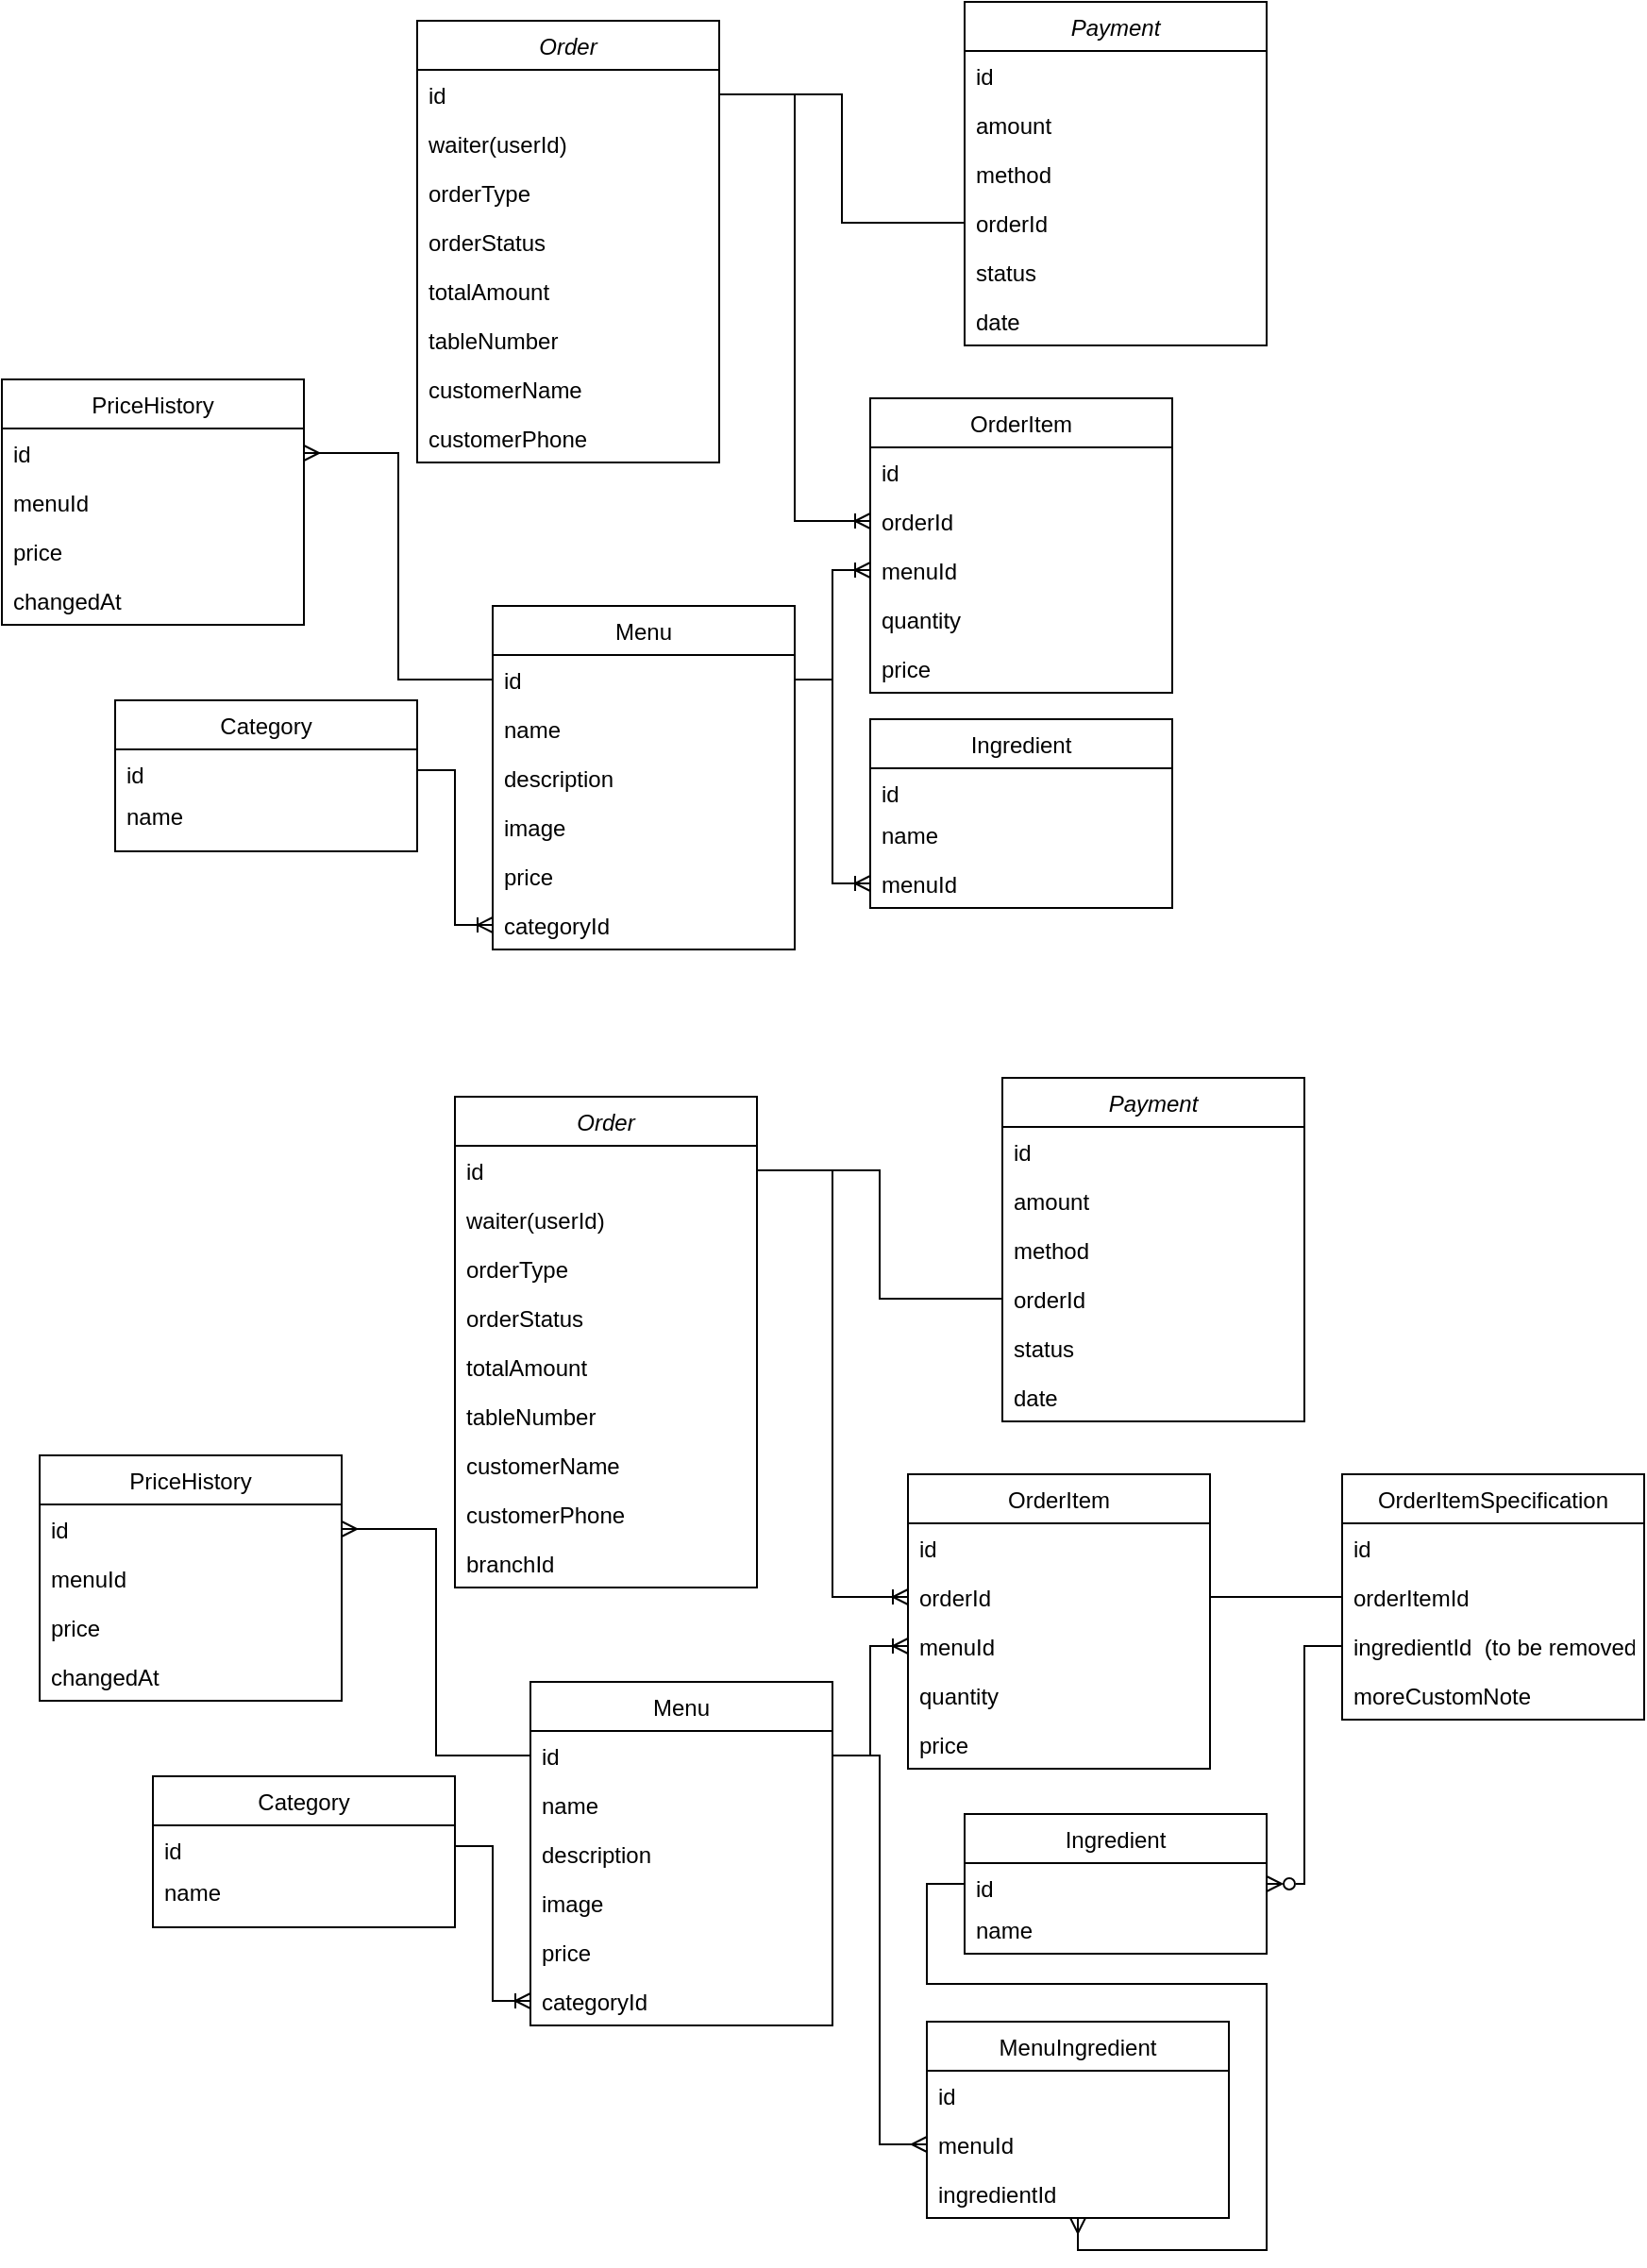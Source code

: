 <mxfile version="25.0.3">
  <diagram id="C5RBs43oDa-KdzZeNtuy" name="Page-1">
    <mxGraphModel dx="1509" dy="819" grid="1" gridSize="10" guides="1" tooltips="1" connect="1" arrows="1" fold="1" page="1" pageScale="1" pageWidth="827" pageHeight="1169" math="0" shadow="0">
      <root>
        <mxCell id="WIyWlLk6GJQsqaUBKTNV-0" />
        <mxCell id="WIyWlLk6GJQsqaUBKTNV-1" parent="WIyWlLk6GJQsqaUBKTNV-0" />
        <mxCell id="zkfFHV4jXpPFQw0GAbJ--0" value="Order" style="swimlane;fontStyle=2;align=center;verticalAlign=top;childLayout=stackLayout;horizontal=1;startSize=26;horizontalStack=0;resizeParent=1;resizeLast=0;collapsible=1;marginBottom=0;rounded=0;shadow=0;strokeWidth=1;" parent="WIyWlLk6GJQsqaUBKTNV-1" vertex="1">
          <mxGeometry x="380" y="60" width="160" height="234" as="geometry">
            <mxRectangle x="230" y="140" width="160" height="26" as="alternateBounds" />
          </mxGeometry>
        </mxCell>
        <mxCell id="zkfFHV4jXpPFQw0GAbJ--1" value="id" style="text;align=left;verticalAlign=top;spacingLeft=4;spacingRight=4;overflow=hidden;rotatable=0;points=[[0,0.5],[1,0.5]];portConstraint=eastwest;" parent="zkfFHV4jXpPFQw0GAbJ--0" vertex="1">
          <mxGeometry y="26" width="160" height="26" as="geometry" />
        </mxCell>
        <mxCell id="zkfFHV4jXpPFQw0GAbJ--2" value="waiter(userId)" style="text;align=left;verticalAlign=top;spacingLeft=4;spacingRight=4;overflow=hidden;rotatable=0;points=[[0,0.5],[1,0.5]];portConstraint=eastwest;rounded=0;shadow=0;html=0;" parent="zkfFHV4jXpPFQw0GAbJ--0" vertex="1">
          <mxGeometry y="52" width="160" height="26" as="geometry" />
        </mxCell>
        <mxCell id="zkfFHV4jXpPFQw0GAbJ--3" value="orderType" style="text;align=left;verticalAlign=top;spacingLeft=4;spacingRight=4;overflow=hidden;rotatable=0;points=[[0,0.5],[1,0.5]];portConstraint=eastwest;rounded=0;shadow=0;html=0;" parent="zkfFHV4jXpPFQw0GAbJ--0" vertex="1">
          <mxGeometry y="78" width="160" height="26" as="geometry" />
        </mxCell>
        <mxCell id="0cPh6bFIGL6wQttyeRtS-55" value="orderStatus" style="text;align=left;verticalAlign=top;spacingLeft=4;spacingRight=4;overflow=hidden;rotatable=0;points=[[0,0.5],[1,0.5]];portConstraint=eastwest;rounded=0;shadow=0;html=0;" vertex="1" parent="zkfFHV4jXpPFQw0GAbJ--0">
          <mxGeometry y="104" width="160" height="26" as="geometry" />
        </mxCell>
        <mxCell id="0cPh6bFIGL6wQttyeRtS-58" value="totalAmount" style="text;align=left;verticalAlign=top;spacingLeft=4;spacingRight=4;overflow=hidden;rotatable=0;points=[[0,0.5],[1,0.5]];portConstraint=eastwest;rounded=0;shadow=0;html=0;" vertex="1" parent="zkfFHV4jXpPFQw0GAbJ--0">
          <mxGeometry y="130" width="160" height="26" as="geometry" />
        </mxCell>
        <mxCell id="0cPh6bFIGL6wQttyeRtS-120" value="tableNumber" style="text;align=left;verticalAlign=top;spacingLeft=4;spacingRight=4;overflow=hidden;rotatable=0;points=[[0,0.5],[1,0.5]];portConstraint=eastwest;rounded=0;shadow=0;html=0;" vertex="1" parent="zkfFHV4jXpPFQw0GAbJ--0">
          <mxGeometry y="156" width="160" height="26" as="geometry" />
        </mxCell>
        <mxCell id="0cPh6bFIGL6wQttyeRtS-119" value="customerName" style="text;align=left;verticalAlign=top;spacingLeft=4;spacingRight=4;overflow=hidden;rotatable=0;points=[[0,0.5],[1,0.5]];portConstraint=eastwest;rounded=0;shadow=0;html=0;" vertex="1" parent="zkfFHV4jXpPFQw0GAbJ--0">
          <mxGeometry y="182" width="160" height="26" as="geometry" />
        </mxCell>
        <mxCell id="0cPh6bFIGL6wQttyeRtS-118" value="customerPhone" style="text;align=left;verticalAlign=top;spacingLeft=4;spacingRight=4;overflow=hidden;rotatable=0;points=[[0,0.5],[1,0.5]];portConstraint=eastwest;rounded=0;shadow=0;html=0;" vertex="1" parent="zkfFHV4jXpPFQw0GAbJ--0">
          <mxGeometry y="208" width="160" height="26" as="geometry" />
        </mxCell>
        <mxCell id="zkfFHV4jXpPFQw0GAbJ--17" value="OrderItem" style="swimlane;fontStyle=0;align=center;verticalAlign=top;childLayout=stackLayout;horizontal=1;startSize=26;horizontalStack=0;resizeParent=1;resizeLast=0;collapsible=1;marginBottom=0;rounded=0;shadow=0;strokeWidth=1;" parent="WIyWlLk6GJQsqaUBKTNV-1" vertex="1">
          <mxGeometry x="620" y="260" width="160" height="156" as="geometry">
            <mxRectangle x="550" y="140" width="160" height="26" as="alternateBounds" />
          </mxGeometry>
        </mxCell>
        <mxCell id="zkfFHV4jXpPFQw0GAbJ--18" value="id" style="text;align=left;verticalAlign=top;spacingLeft=4;spacingRight=4;overflow=hidden;rotatable=0;points=[[0,0.5],[1,0.5]];portConstraint=eastwest;" parent="zkfFHV4jXpPFQw0GAbJ--17" vertex="1">
          <mxGeometry y="26" width="160" height="26" as="geometry" />
        </mxCell>
        <mxCell id="0cPh6bFIGL6wQttyeRtS-54" value="orderId" style="text;align=left;verticalAlign=top;spacingLeft=4;spacingRight=4;overflow=hidden;rotatable=0;points=[[0,0.5],[1,0.5]];portConstraint=eastwest;rounded=0;shadow=0;html=0;" vertex="1" parent="zkfFHV4jXpPFQw0GAbJ--17">
          <mxGeometry y="52" width="160" height="26" as="geometry" />
        </mxCell>
        <mxCell id="zkfFHV4jXpPFQw0GAbJ--19" value="menuId" style="text;align=left;verticalAlign=top;spacingLeft=4;spacingRight=4;overflow=hidden;rotatable=0;points=[[0,0.5],[1,0.5]];portConstraint=eastwest;rounded=0;shadow=0;html=0;" parent="zkfFHV4jXpPFQw0GAbJ--17" vertex="1">
          <mxGeometry y="78" width="160" height="26" as="geometry" />
        </mxCell>
        <mxCell id="zkfFHV4jXpPFQw0GAbJ--20" value="quantity" style="text;align=left;verticalAlign=top;spacingLeft=4;spacingRight=4;overflow=hidden;rotatable=0;points=[[0,0.5],[1,0.5]];portConstraint=eastwest;rounded=0;shadow=0;html=0;" parent="zkfFHV4jXpPFQw0GAbJ--17" vertex="1">
          <mxGeometry y="104" width="160" height="26" as="geometry" />
        </mxCell>
        <mxCell id="zkfFHV4jXpPFQw0GAbJ--21" value="price" style="text;align=left;verticalAlign=top;spacingLeft=4;spacingRight=4;overflow=hidden;rotatable=0;points=[[0,0.5],[1,0.5]];portConstraint=eastwest;rounded=0;shadow=0;html=0;" parent="zkfFHV4jXpPFQw0GAbJ--17" vertex="1">
          <mxGeometry y="130" width="160" height="26" as="geometry" />
        </mxCell>
        <mxCell id="0cPh6bFIGL6wQttyeRtS-4" value="Menu" style="swimlane;fontStyle=0;align=center;verticalAlign=top;childLayout=stackLayout;horizontal=1;startSize=26;horizontalStack=0;resizeParent=1;resizeLast=0;collapsible=1;marginBottom=0;rounded=0;shadow=0;strokeWidth=1;" vertex="1" parent="WIyWlLk6GJQsqaUBKTNV-1">
          <mxGeometry x="420" y="370" width="160" height="182" as="geometry">
            <mxRectangle x="550" y="140" width="160" height="26" as="alternateBounds" />
          </mxGeometry>
        </mxCell>
        <mxCell id="0cPh6bFIGL6wQttyeRtS-5" value="id" style="text;align=left;verticalAlign=top;spacingLeft=4;spacingRight=4;overflow=hidden;rotatable=0;points=[[0,0.5],[1,0.5]];portConstraint=eastwest;" vertex="1" parent="0cPh6bFIGL6wQttyeRtS-4">
          <mxGeometry y="26" width="160" height="26" as="geometry" />
        </mxCell>
        <mxCell id="0cPh6bFIGL6wQttyeRtS-6" value="name" style="text;align=left;verticalAlign=top;spacingLeft=4;spacingRight=4;overflow=hidden;rotatable=0;points=[[0,0.5],[1,0.5]];portConstraint=eastwest;rounded=0;shadow=0;html=0;" vertex="1" parent="0cPh6bFIGL6wQttyeRtS-4">
          <mxGeometry y="52" width="160" height="26" as="geometry" />
        </mxCell>
        <mxCell id="0cPh6bFIGL6wQttyeRtS-7" value="description" style="text;align=left;verticalAlign=top;spacingLeft=4;spacingRight=4;overflow=hidden;rotatable=0;points=[[0,0.5],[1,0.5]];portConstraint=eastwest;rounded=0;shadow=0;html=0;" vertex="1" parent="0cPh6bFIGL6wQttyeRtS-4">
          <mxGeometry y="78" width="160" height="26" as="geometry" />
        </mxCell>
        <mxCell id="0cPh6bFIGL6wQttyeRtS-9" value="image" style="text;align=left;verticalAlign=top;spacingLeft=4;spacingRight=4;overflow=hidden;rotatable=0;points=[[0,0.5],[1,0.5]];portConstraint=eastwest;rounded=0;shadow=0;html=0;" vertex="1" parent="0cPh6bFIGL6wQttyeRtS-4">
          <mxGeometry y="104" width="160" height="26" as="geometry" />
        </mxCell>
        <mxCell id="0cPh6bFIGL6wQttyeRtS-8" value="price" style="text;align=left;verticalAlign=top;spacingLeft=4;spacingRight=4;overflow=hidden;rotatable=0;points=[[0,0.5],[1,0.5]];portConstraint=eastwest;rounded=0;shadow=0;html=0;" vertex="1" parent="0cPh6bFIGL6wQttyeRtS-4">
          <mxGeometry y="130" width="160" height="26" as="geometry" />
        </mxCell>
        <mxCell id="0cPh6bFIGL6wQttyeRtS-23" value="categoryId" style="text;align=left;verticalAlign=top;spacingLeft=4;spacingRight=4;overflow=hidden;rotatable=0;points=[[0,0.5],[1,0.5]];portConstraint=eastwest;rounded=0;shadow=0;html=0;" vertex="1" parent="0cPh6bFIGL6wQttyeRtS-4">
          <mxGeometry y="156" width="160" height="26" as="geometry" />
        </mxCell>
        <mxCell id="0cPh6bFIGL6wQttyeRtS-10" value="Ingredient" style="swimlane;fontStyle=0;align=center;verticalAlign=top;childLayout=stackLayout;horizontal=1;startSize=26;horizontalStack=0;resizeParent=1;resizeLast=0;collapsible=1;marginBottom=0;rounded=0;shadow=0;strokeWidth=1;" vertex="1" parent="WIyWlLk6GJQsqaUBKTNV-1">
          <mxGeometry x="620" y="430" width="160" height="100" as="geometry">
            <mxRectangle x="550" y="140" width="160" height="26" as="alternateBounds" />
          </mxGeometry>
        </mxCell>
        <mxCell id="0cPh6bFIGL6wQttyeRtS-11" value="id" style="text;align=left;verticalAlign=top;spacingLeft=4;spacingRight=4;overflow=hidden;rotatable=0;points=[[0,0.5],[1,0.5]];portConstraint=eastwest;" vertex="1" parent="0cPh6bFIGL6wQttyeRtS-10">
          <mxGeometry y="26" width="160" height="22" as="geometry" />
        </mxCell>
        <mxCell id="0cPh6bFIGL6wQttyeRtS-12" value="name" style="text;align=left;verticalAlign=top;spacingLeft=4;spacingRight=4;overflow=hidden;rotatable=0;points=[[0,0.5],[1,0.5]];portConstraint=eastwest;rounded=0;shadow=0;html=0;" vertex="1" parent="0cPh6bFIGL6wQttyeRtS-10">
          <mxGeometry y="48" width="160" height="26" as="geometry" />
        </mxCell>
        <mxCell id="0cPh6bFIGL6wQttyeRtS-122" value="menuId" style="text;align=left;verticalAlign=top;spacingLeft=4;spacingRight=4;overflow=hidden;rotatable=0;points=[[0,0.5],[1,0.5]];portConstraint=eastwest;rounded=0;shadow=0;html=0;" vertex="1" parent="0cPh6bFIGL6wQttyeRtS-10">
          <mxGeometry y="74" width="160" height="26" as="geometry" />
        </mxCell>
        <mxCell id="0cPh6bFIGL6wQttyeRtS-16" value="Category" style="swimlane;fontStyle=0;align=center;verticalAlign=top;childLayout=stackLayout;horizontal=1;startSize=26;horizontalStack=0;resizeParent=1;resizeLast=0;collapsible=1;marginBottom=0;rounded=0;shadow=0;strokeWidth=1;" vertex="1" parent="WIyWlLk6GJQsqaUBKTNV-1">
          <mxGeometry x="220" y="420" width="160" height="80" as="geometry">
            <mxRectangle x="550" y="140" width="160" height="26" as="alternateBounds" />
          </mxGeometry>
        </mxCell>
        <mxCell id="0cPh6bFIGL6wQttyeRtS-17" value="id" style="text;align=left;verticalAlign=top;spacingLeft=4;spacingRight=4;overflow=hidden;rotatable=0;points=[[0,0.5],[1,0.5]];portConstraint=eastwest;" vertex="1" parent="0cPh6bFIGL6wQttyeRtS-16">
          <mxGeometry y="26" width="160" height="22" as="geometry" />
        </mxCell>
        <mxCell id="0cPh6bFIGL6wQttyeRtS-18" value="name" style="text;align=left;verticalAlign=top;spacingLeft=4;spacingRight=4;overflow=hidden;rotatable=0;points=[[0,0.5],[1,0.5]];portConstraint=eastwest;rounded=0;shadow=0;html=0;" vertex="1" parent="0cPh6bFIGL6wQttyeRtS-16">
          <mxGeometry y="48" width="160" height="26" as="geometry" />
        </mxCell>
        <mxCell id="0cPh6bFIGL6wQttyeRtS-26" style="edgeStyle=orthogonalEdgeStyle;rounded=0;orthogonalLoop=1;jettySize=auto;html=1;endArrow=none;endFill=0;startArrow=ERoneToMany;startFill=0;" edge="1" parent="WIyWlLk6GJQsqaUBKTNV-1" source="0cPh6bFIGL6wQttyeRtS-23" target="0cPh6bFIGL6wQttyeRtS-17">
          <mxGeometry relative="1" as="geometry" />
        </mxCell>
        <mxCell id="0cPh6bFIGL6wQttyeRtS-27" value="PriceHistory" style="swimlane;fontStyle=0;align=center;verticalAlign=top;childLayout=stackLayout;horizontal=1;startSize=26;horizontalStack=0;resizeParent=1;resizeLast=0;collapsible=1;marginBottom=0;rounded=0;shadow=0;strokeWidth=1;" vertex="1" parent="WIyWlLk6GJQsqaUBKTNV-1">
          <mxGeometry x="160" y="250" width="160" height="130" as="geometry">
            <mxRectangle x="550" y="140" width="160" height="26" as="alternateBounds" />
          </mxGeometry>
        </mxCell>
        <mxCell id="0cPh6bFIGL6wQttyeRtS-28" value="id" style="text;align=left;verticalAlign=top;spacingLeft=4;spacingRight=4;overflow=hidden;rotatable=0;points=[[0,0.5],[1,0.5]];portConstraint=eastwest;" vertex="1" parent="0cPh6bFIGL6wQttyeRtS-27">
          <mxGeometry y="26" width="160" height="26" as="geometry" />
        </mxCell>
        <mxCell id="0cPh6bFIGL6wQttyeRtS-31" value="menuId" style="text;align=left;verticalAlign=top;spacingLeft=4;spacingRight=4;overflow=hidden;rotatable=0;points=[[0,0.5],[1,0.5]];portConstraint=eastwest;rounded=0;shadow=0;html=0;" vertex="1" parent="0cPh6bFIGL6wQttyeRtS-27">
          <mxGeometry y="52" width="160" height="26" as="geometry" />
        </mxCell>
        <mxCell id="0cPh6bFIGL6wQttyeRtS-29" value="price" style="text;align=left;verticalAlign=top;spacingLeft=4;spacingRight=4;overflow=hidden;rotatable=0;points=[[0,0.5],[1,0.5]];portConstraint=eastwest;rounded=0;shadow=0;html=0;" vertex="1" parent="0cPh6bFIGL6wQttyeRtS-27">
          <mxGeometry y="78" width="160" height="26" as="geometry" />
        </mxCell>
        <mxCell id="0cPh6bFIGL6wQttyeRtS-30" value="changedAt" style="text;align=left;verticalAlign=top;spacingLeft=4;spacingRight=4;overflow=hidden;rotatable=0;points=[[0,0.5],[1,0.5]];portConstraint=eastwest;rounded=0;shadow=0;html=0;" vertex="1" parent="0cPh6bFIGL6wQttyeRtS-27">
          <mxGeometry y="104" width="160" height="26" as="geometry" />
        </mxCell>
        <mxCell id="0cPh6bFIGL6wQttyeRtS-36" style="edgeStyle=orthogonalEdgeStyle;rounded=0;orthogonalLoop=1;jettySize=auto;html=1;endArrow=none;endFill=0;startArrow=ERoneToMany;startFill=0;" edge="1" parent="WIyWlLk6GJQsqaUBKTNV-1" source="zkfFHV4jXpPFQw0GAbJ--19" target="0cPh6bFIGL6wQttyeRtS-5">
          <mxGeometry relative="1" as="geometry" />
        </mxCell>
        <mxCell id="0cPh6bFIGL6wQttyeRtS-37" style="edgeStyle=orthogonalEdgeStyle;rounded=0;orthogonalLoop=1;jettySize=auto;html=1;endArrow=ERmany;endFill=0;" edge="1" parent="WIyWlLk6GJQsqaUBKTNV-1" source="0cPh6bFIGL6wQttyeRtS-5" target="0cPh6bFIGL6wQttyeRtS-28">
          <mxGeometry relative="1" as="geometry" />
        </mxCell>
        <mxCell id="0cPh6bFIGL6wQttyeRtS-59" value="Payment" style="swimlane;fontStyle=2;align=center;verticalAlign=top;childLayout=stackLayout;horizontal=1;startSize=26;horizontalStack=0;resizeParent=1;resizeLast=0;collapsible=1;marginBottom=0;rounded=0;shadow=0;strokeWidth=1;" vertex="1" parent="WIyWlLk6GJQsqaUBKTNV-1">
          <mxGeometry x="670" y="50" width="160" height="182" as="geometry">
            <mxRectangle x="230" y="140" width="160" height="26" as="alternateBounds" />
          </mxGeometry>
        </mxCell>
        <mxCell id="0cPh6bFIGL6wQttyeRtS-60" value="id" style="text;align=left;verticalAlign=top;spacingLeft=4;spacingRight=4;overflow=hidden;rotatable=0;points=[[0,0.5],[1,0.5]];portConstraint=eastwest;" vertex="1" parent="0cPh6bFIGL6wQttyeRtS-59">
          <mxGeometry y="26" width="160" height="26" as="geometry" />
        </mxCell>
        <mxCell id="0cPh6bFIGL6wQttyeRtS-61" value="amount" style="text;align=left;verticalAlign=top;spacingLeft=4;spacingRight=4;overflow=hidden;rotatable=0;points=[[0,0.5],[1,0.5]];portConstraint=eastwest;rounded=0;shadow=0;html=0;" vertex="1" parent="0cPh6bFIGL6wQttyeRtS-59">
          <mxGeometry y="52" width="160" height="26" as="geometry" />
        </mxCell>
        <mxCell id="0cPh6bFIGL6wQttyeRtS-62" value="method" style="text;align=left;verticalAlign=top;spacingLeft=4;spacingRight=4;overflow=hidden;rotatable=0;points=[[0,0.5],[1,0.5]];portConstraint=eastwest;rounded=0;shadow=0;html=0;" vertex="1" parent="0cPh6bFIGL6wQttyeRtS-59">
          <mxGeometry y="78" width="160" height="26" as="geometry" />
        </mxCell>
        <mxCell id="0cPh6bFIGL6wQttyeRtS-57" value="orderId" style="text;align=left;verticalAlign=top;spacingLeft=4;spacingRight=4;overflow=hidden;rotatable=0;points=[[0,0.5],[1,0.5]];portConstraint=eastwest;rounded=0;shadow=0;html=0;" vertex="1" parent="0cPh6bFIGL6wQttyeRtS-59">
          <mxGeometry y="104" width="160" height="26" as="geometry" />
        </mxCell>
        <mxCell id="0cPh6bFIGL6wQttyeRtS-63" value="status" style="text;align=left;verticalAlign=top;spacingLeft=4;spacingRight=4;overflow=hidden;rotatable=0;points=[[0,0.5],[1,0.5]];portConstraint=eastwest;rounded=0;shadow=0;html=0;" vertex="1" parent="0cPh6bFIGL6wQttyeRtS-59">
          <mxGeometry y="130" width="160" height="26" as="geometry" />
        </mxCell>
        <mxCell id="0cPh6bFIGL6wQttyeRtS-64" value="date" style="text;align=left;verticalAlign=top;spacingLeft=4;spacingRight=4;overflow=hidden;rotatable=0;points=[[0,0.5],[1,0.5]];portConstraint=eastwest;rounded=0;shadow=0;html=0;" vertex="1" parent="0cPh6bFIGL6wQttyeRtS-59">
          <mxGeometry y="156" width="160" height="26" as="geometry" />
        </mxCell>
        <mxCell id="0cPh6bFIGL6wQttyeRtS-121" style="edgeStyle=orthogonalEdgeStyle;rounded=0;orthogonalLoop=1;jettySize=auto;html=1;endArrow=none;endFill=0;startArrow=ERoneToMany;startFill=0;" edge="1" parent="WIyWlLk6GJQsqaUBKTNV-1" source="0cPh6bFIGL6wQttyeRtS-54" target="zkfFHV4jXpPFQw0GAbJ--1">
          <mxGeometry relative="1" as="geometry" />
        </mxCell>
        <mxCell id="0cPh6bFIGL6wQttyeRtS-123" style="edgeStyle=orthogonalEdgeStyle;rounded=0;orthogonalLoop=1;jettySize=auto;html=1;endArrow=none;endFill=0;startArrow=ERoneToMany;startFill=0;" edge="1" parent="WIyWlLk6GJQsqaUBKTNV-1" source="0cPh6bFIGL6wQttyeRtS-122" target="0cPh6bFIGL6wQttyeRtS-5">
          <mxGeometry relative="1" as="geometry" />
        </mxCell>
        <mxCell id="0cPh6bFIGL6wQttyeRtS-124" style="edgeStyle=orthogonalEdgeStyle;rounded=0;orthogonalLoop=1;jettySize=auto;html=1;endArrow=none;endFill=0;" edge="1" parent="WIyWlLk6GJQsqaUBKTNV-1" source="0cPh6bFIGL6wQttyeRtS-57" target="zkfFHV4jXpPFQw0GAbJ--1">
          <mxGeometry relative="1" as="geometry" />
        </mxCell>
        <mxCell id="0cPh6bFIGL6wQttyeRtS-125" value="Order" style="swimlane;fontStyle=2;align=center;verticalAlign=top;childLayout=stackLayout;horizontal=1;startSize=26;horizontalStack=0;resizeParent=1;resizeLast=0;collapsible=1;marginBottom=0;rounded=0;shadow=0;strokeWidth=1;" vertex="1" parent="WIyWlLk6GJQsqaUBKTNV-1">
          <mxGeometry x="400" y="630" width="160" height="260" as="geometry">
            <mxRectangle x="230" y="140" width="160" height="26" as="alternateBounds" />
          </mxGeometry>
        </mxCell>
        <mxCell id="0cPh6bFIGL6wQttyeRtS-126" value="id" style="text;align=left;verticalAlign=top;spacingLeft=4;spacingRight=4;overflow=hidden;rotatable=0;points=[[0,0.5],[1,0.5]];portConstraint=eastwest;" vertex="1" parent="0cPh6bFIGL6wQttyeRtS-125">
          <mxGeometry y="26" width="160" height="26" as="geometry" />
        </mxCell>
        <mxCell id="0cPh6bFIGL6wQttyeRtS-127" value="waiter(userId)" style="text;align=left;verticalAlign=top;spacingLeft=4;spacingRight=4;overflow=hidden;rotatable=0;points=[[0,0.5],[1,0.5]];portConstraint=eastwest;rounded=0;shadow=0;html=0;" vertex="1" parent="0cPh6bFIGL6wQttyeRtS-125">
          <mxGeometry y="52" width="160" height="26" as="geometry" />
        </mxCell>
        <mxCell id="0cPh6bFIGL6wQttyeRtS-128" value="orderType" style="text;align=left;verticalAlign=top;spacingLeft=4;spacingRight=4;overflow=hidden;rotatable=0;points=[[0,0.5],[1,0.5]];portConstraint=eastwest;rounded=0;shadow=0;html=0;" vertex="1" parent="0cPh6bFIGL6wQttyeRtS-125">
          <mxGeometry y="78" width="160" height="26" as="geometry" />
        </mxCell>
        <mxCell id="0cPh6bFIGL6wQttyeRtS-129" value="orderStatus" style="text;align=left;verticalAlign=top;spacingLeft=4;spacingRight=4;overflow=hidden;rotatable=0;points=[[0,0.5],[1,0.5]];portConstraint=eastwest;rounded=0;shadow=0;html=0;" vertex="1" parent="0cPh6bFIGL6wQttyeRtS-125">
          <mxGeometry y="104" width="160" height="26" as="geometry" />
        </mxCell>
        <mxCell id="0cPh6bFIGL6wQttyeRtS-130" value="totalAmount" style="text;align=left;verticalAlign=top;spacingLeft=4;spacingRight=4;overflow=hidden;rotatable=0;points=[[0,0.5],[1,0.5]];portConstraint=eastwest;rounded=0;shadow=0;html=0;" vertex="1" parent="0cPh6bFIGL6wQttyeRtS-125">
          <mxGeometry y="130" width="160" height="26" as="geometry" />
        </mxCell>
        <mxCell id="0cPh6bFIGL6wQttyeRtS-131" value="tableNumber" style="text;align=left;verticalAlign=top;spacingLeft=4;spacingRight=4;overflow=hidden;rotatable=0;points=[[0,0.5],[1,0.5]];portConstraint=eastwest;rounded=0;shadow=0;html=0;" vertex="1" parent="0cPh6bFIGL6wQttyeRtS-125">
          <mxGeometry y="156" width="160" height="26" as="geometry" />
        </mxCell>
        <mxCell id="0cPh6bFIGL6wQttyeRtS-132" value="customerName" style="text;align=left;verticalAlign=top;spacingLeft=4;spacingRight=4;overflow=hidden;rotatable=0;points=[[0,0.5],[1,0.5]];portConstraint=eastwest;rounded=0;shadow=0;html=0;" vertex="1" parent="0cPh6bFIGL6wQttyeRtS-125">
          <mxGeometry y="182" width="160" height="26" as="geometry" />
        </mxCell>
        <mxCell id="0cPh6bFIGL6wQttyeRtS-133" value="customerPhone" style="text;align=left;verticalAlign=top;spacingLeft=4;spacingRight=4;overflow=hidden;rotatable=0;points=[[0,0.5],[1,0.5]];portConstraint=eastwest;rounded=0;shadow=0;html=0;" vertex="1" parent="0cPh6bFIGL6wQttyeRtS-125">
          <mxGeometry y="208" width="160" height="26" as="geometry" />
        </mxCell>
        <mxCell id="0cPh6bFIGL6wQttyeRtS-187" value="branchId" style="text;align=left;verticalAlign=top;spacingLeft=4;spacingRight=4;overflow=hidden;rotatable=0;points=[[0,0.5],[1,0.5]];portConstraint=eastwest;rounded=0;shadow=0;html=0;" vertex="1" parent="0cPh6bFIGL6wQttyeRtS-125">
          <mxGeometry y="234" width="160" height="26" as="geometry" />
        </mxCell>
        <mxCell id="0cPh6bFIGL6wQttyeRtS-134" value="OrderItem" style="swimlane;fontStyle=0;align=center;verticalAlign=top;childLayout=stackLayout;horizontal=1;startSize=26;horizontalStack=0;resizeParent=1;resizeLast=0;collapsible=1;marginBottom=0;rounded=0;shadow=0;strokeWidth=1;" vertex="1" parent="WIyWlLk6GJQsqaUBKTNV-1">
          <mxGeometry x="640" y="830" width="160" height="156" as="geometry">
            <mxRectangle x="550" y="140" width="160" height="26" as="alternateBounds" />
          </mxGeometry>
        </mxCell>
        <mxCell id="0cPh6bFIGL6wQttyeRtS-135" value="id" style="text;align=left;verticalAlign=top;spacingLeft=4;spacingRight=4;overflow=hidden;rotatable=0;points=[[0,0.5],[1,0.5]];portConstraint=eastwest;" vertex="1" parent="0cPh6bFIGL6wQttyeRtS-134">
          <mxGeometry y="26" width="160" height="26" as="geometry" />
        </mxCell>
        <mxCell id="0cPh6bFIGL6wQttyeRtS-136" value="orderId" style="text;align=left;verticalAlign=top;spacingLeft=4;spacingRight=4;overflow=hidden;rotatable=0;points=[[0,0.5],[1,0.5]];portConstraint=eastwest;rounded=0;shadow=0;html=0;" vertex="1" parent="0cPh6bFIGL6wQttyeRtS-134">
          <mxGeometry y="52" width="160" height="26" as="geometry" />
        </mxCell>
        <mxCell id="0cPh6bFIGL6wQttyeRtS-137" value="menuId" style="text;align=left;verticalAlign=top;spacingLeft=4;spacingRight=4;overflow=hidden;rotatable=0;points=[[0,0.5],[1,0.5]];portConstraint=eastwest;rounded=0;shadow=0;html=0;" vertex="1" parent="0cPh6bFIGL6wQttyeRtS-134">
          <mxGeometry y="78" width="160" height="26" as="geometry" />
        </mxCell>
        <mxCell id="0cPh6bFIGL6wQttyeRtS-138" value="quantity" style="text;align=left;verticalAlign=top;spacingLeft=4;spacingRight=4;overflow=hidden;rotatable=0;points=[[0,0.5],[1,0.5]];portConstraint=eastwest;rounded=0;shadow=0;html=0;" vertex="1" parent="0cPh6bFIGL6wQttyeRtS-134">
          <mxGeometry y="104" width="160" height="26" as="geometry" />
        </mxCell>
        <mxCell id="0cPh6bFIGL6wQttyeRtS-139" value="price" style="text;align=left;verticalAlign=top;spacingLeft=4;spacingRight=4;overflow=hidden;rotatable=0;points=[[0,0.5],[1,0.5]];portConstraint=eastwest;rounded=0;shadow=0;html=0;" vertex="1" parent="0cPh6bFIGL6wQttyeRtS-134">
          <mxGeometry y="130" width="160" height="26" as="geometry" />
        </mxCell>
        <mxCell id="0cPh6bFIGL6wQttyeRtS-140" value="Menu" style="swimlane;fontStyle=0;align=center;verticalAlign=top;childLayout=stackLayout;horizontal=1;startSize=26;horizontalStack=0;resizeParent=1;resizeLast=0;collapsible=1;marginBottom=0;rounded=0;shadow=0;strokeWidth=1;" vertex="1" parent="WIyWlLk6GJQsqaUBKTNV-1">
          <mxGeometry x="440" y="940" width="160" height="182" as="geometry">
            <mxRectangle x="550" y="140" width="160" height="26" as="alternateBounds" />
          </mxGeometry>
        </mxCell>
        <mxCell id="0cPh6bFIGL6wQttyeRtS-141" value="id" style="text;align=left;verticalAlign=top;spacingLeft=4;spacingRight=4;overflow=hidden;rotatable=0;points=[[0,0.5],[1,0.5]];portConstraint=eastwest;" vertex="1" parent="0cPh6bFIGL6wQttyeRtS-140">
          <mxGeometry y="26" width="160" height="26" as="geometry" />
        </mxCell>
        <mxCell id="0cPh6bFIGL6wQttyeRtS-142" value="name" style="text;align=left;verticalAlign=top;spacingLeft=4;spacingRight=4;overflow=hidden;rotatable=0;points=[[0,0.5],[1,0.5]];portConstraint=eastwest;rounded=0;shadow=0;html=0;" vertex="1" parent="0cPh6bFIGL6wQttyeRtS-140">
          <mxGeometry y="52" width="160" height="26" as="geometry" />
        </mxCell>
        <mxCell id="0cPh6bFIGL6wQttyeRtS-143" value="description" style="text;align=left;verticalAlign=top;spacingLeft=4;spacingRight=4;overflow=hidden;rotatable=0;points=[[0,0.5],[1,0.5]];portConstraint=eastwest;rounded=0;shadow=0;html=0;" vertex="1" parent="0cPh6bFIGL6wQttyeRtS-140">
          <mxGeometry y="78" width="160" height="26" as="geometry" />
        </mxCell>
        <mxCell id="0cPh6bFIGL6wQttyeRtS-144" value="image" style="text;align=left;verticalAlign=top;spacingLeft=4;spacingRight=4;overflow=hidden;rotatable=0;points=[[0,0.5],[1,0.5]];portConstraint=eastwest;rounded=0;shadow=0;html=0;" vertex="1" parent="0cPh6bFIGL6wQttyeRtS-140">
          <mxGeometry y="104" width="160" height="26" as="geometry" />
        </mxCell>
        <mxCell id="0cPh6bFIGL6wQttyeRtS-145" value="price" style="text;align=left;verticalAlign=top;spacingLeft=4;spacingRight=4;overflow=hidden;rotatable=0;points=[[0,0.5],[1,0.5]];portConstraint=eastwest;rounded=0;shadow=0;html=0;" vertex="1" parent="0cPh6bFIGL6wQttyeRtS-140">
          <mxGeometry y="130" width="160" height="26" as="geometry" />
        </mxCell>
        <mxCell id="0cPh6bFIGL6wQttyeRtS-146" value="categoryId" style="text;align=left;verticalAlign=top;spacingLeft=4;spacingRight=4;overflow=hidden;rotatable=0;points=[[0,0.5],[1,0.5]];portConstraint=eastwest;rounded=0;shadow=0;html=0;" vertex="1" parent="0cPh6bFIGL6wQttyeRtS-140">
          <mxGeometry y="156" width="160" height="26" as="geometry" />
        </mxCell>
        <mxCell id="0cPh6bFIGL6wQttyeRtS-147" value="Ingredient" style="swimlane;fontStyle=0;align=center;verticalAlign=top;childLayout=stackLayout;horizontal=1;startSize=26;horizontalStack=0;resizeParent=1;resizeLast=0;collapsible=1;marginBottom=0;rounded=0;shadow=0;strokeWidth=1;" vertex="1" parent="WIyWlLk6GJQsqaUBKTNV-1">
          <mxGeometry x="670" y="1010" width="160" height="74" as="geometry">
            <mxRectangle x="550" y="140" width="160" height="26" as="alternateBounds" />
          </mxGeometry>
        </mxCell>
        <mxCell id="0cPh6bFIGL6wQttyeRtS-148" value="id" style="text;align=left;verticalAlign=top;spacingLeft=4;spacingRight=4;overflow=hidden;rotatable=0;points=[[0,0.5],[1,0.5]];portConstraint=eastwest;" vertex="1" parent="0cPh6bFIGL6wQttyeRtS-147">
          <mxGeometry y="26" width="160" height="22" as="geometry" />
        </mxCell>
        <mxCell id="0cPh6bFIGL6wQttyeRtS-149" value="name" style="text;align=left;verticalAlign=top;spacingLeft=4;spacingRight=4;overflow=hidden;rotatable=0;points=[[0,0.5],[1,0.5]];portConstraint=eastwest;rounded=0;shadow=0;html=0;" vertex="1" parent="0cPh6bFIGL6wQttyeRtS-147">
          <mxGeometry y="48" width="160" height="26" as="geometry" />
        </mxCell>
        <mxCell id="0cPh6bFIGL6wQttyeRtS-151" value="Category" style="swimlane;fontStyle=0;align=center;verticalAlign=top;childLayout=stackLayout;horizontal=1;startSize=26;horizontalStack=0;resizeParent=1;resizeLast=0;collapsible=1;marginBottom=0;rounded=0;shadow=0;strokeWidth=1;" vertex="1" parent="WIyWlLk6GJQsqaUBKTNV-1">
          <mxGeometry x="240" y="990" width="160" height="80" as="geometry">
            <mxRectangle x="550" y="140" width="160" height="26" as="alternateBounds" />
          </mxGeometry>
        </mxCell>
        <mxCell id="0cPh6bFIGL6wQttyeRtS-152" value="id" style="text;align=left;verticalAlign=top;spacingLeft=4;spacingRight=4;overflow=hidden;rotatable=0;points=[[0,0.5],[1,0.5]];portConstraint=eastwest;" vertex="1" parent="0cPh6bFIGL6wQttyeRtS-151">
          <mxGeometry y="26" width="160" height="22" as="geometry" />
        </mxCell>
        <mxCell id="0cPh6bFIGL6wQttyeRtS-153" value="name" style="text;align=left;verticalAlign=top;spacingLeft=4;spacingRight=4;overflow=hidden;rotatable=0;points=[[0,0.5],[1,0.5]];portConstraint=eastwest;rounded=0;shadow=0;html=0;" vertex="1" parent="0cPh6bFIGL6wQttyeRtS-151">
          <mxGeometry y="48" width="160" height="26" as="geometry" />
        </mxCell>
        <mxCell id="0cPh6bFIGL6wQttyeRtS-154" style="edgeStyle=orthogonalEdgeStyle;rounded=0;orthogonalLoop=1;jettySize=auto;html=1;endArrow=none;endFill=0;startArrow=ERoneToMany;startFill=0;" edge="1" parent="WIyWlLk6GJQsqaUBKTNV-1" source="0cPh6bFIGL6wQttyeRtS-146" target="0cPh6bFIGL6wQttyeRtS-152">
          <mxGeometry relative="1" as="geometry" />
        </mxCell>
        <mxCell id="0cPh6bFIGL6wQttyeRtS-155" value="PriceHistory" style="swimlane;fontStyle=0;align=center;verticalAlign=top;childLayout=stackLayout;horizontal=1;startSize=26;horizontalStack=0;resizeParent=1;resizeLast=0;collapsible=1;marginBottom=0;rounded=0;shadow=0;strokeWidth=1;" vertex="1" parent="WIyWlLk6GJQsqaUBKTNV-1">
          <mxGeometry x="180" y="820" width="160" height="130" as="geometry">
            <mxRectangle x="550" y="140" width="160" height="26" as="alternateBounds" />
          </mxGeometry>
        </mxCell>
        <mxCell id="0cPh6bFIGL6wQttyeRtS-156" value="id" style="text;align=left;verticalAlign=top;spacingLeft=4;spacingRight=4;overflow=hidden;rotatable=0;points=[[0,0.5],[1,0.5]];portConstraint=eastwest;" vertex="1" parent="0cPh6bFIGL6wQttyeRtS-155">
          <mxGeometry y="26" width="160" height="26" as="geometry" />
        </mxCell>
        <mxCell id="0cPh6bFIGL6wQttyeRtS-157" value="menuId" style="text;align=left;verticalAlign=top;spacingLeft=4;spacingRight=4;overflow=hidden;rotatable=0;points=[[0,0.5],[1,0.5]];portConstraint=eastwest;rounded=0;shadow=0;html=0;" vertex="1" parent="0cPh6bFIGL6wQttyeRtS-155">
          <mxGeometry y="52" width="160" height="26" as="geometry" />
        </mxCell>
        <mxCell id="0cPh6bFIGL6wQttyeRtS-158" value="price" style="text;align=left;verticalAlign=top;spacingLeft=4;spacingRight=4;overflow=hidden;rotatable=0;points=[[0,0.5],[1,0.5]];portConstraint=eastwest;rounded=0;shadow=0;html=0;" vertex="1" parent="0cPh6bFIGL6wQttyeRtS-155">
          <mxGeometry y="78" width="160" height="26" as="geometry" />
        </mxCell>
        <mxCell id="0cPh6bFIGL6wQttyeRtS-159" value="changedAt" style="text;align=left;verticalAlign=top;spacingLeft=4;spacingRight=4;overflow=hidden;rotatable=0;points=[[0,0.5],[1,0.5]];portConstraint=eastwest;rounded=0;shadow=0;html=0;" vertex="1" parent="0cPh6bFIGL6wQttyeRtS-155">
          <mxGeometry y="104" width="160" height="26" as="geometry" />
        </mxCell>
        <mxCell id="0cPh6bFIGL6wQttyeRtS-160" style="edgeStyle=orthogonalEdgeStyle;rounded=0;orthogonalLoop=1;jettySize=auto;html=1;endArrow=none;endFill=0;startArrow=ERoneToMany;startFill=0;" edge="1" parent="WIyWlLk6GJQsqaUBKTNV-1" source="0cPh6bFIGL6wQttyeRtS-137" target="0cPh6bFIGL6wQttyeRtS-141">
          <mxGeometry relative="1" as="geometry" />
        </mxCell>
        <mxCell id="0cPh6bFIGL6wQttyeRtS-161" style="edgeStyle=orthogonalEdgeStyle;rounded=0;orthogonalLoop=1;jettySize=auto;html=1;endArrow=ERmany;endFill=0;" edge="1" parent="WIyWlLk6GJQsqaUBKTNV-1" source="0cPh6bFIGL6wQttyeRtS-141" target="0cPh6bFIGL6wQttyeRtS-156">
          <mxGeometry relative="1" as="geometry" />
        </mxCell>
        <mxCell id="0cPh6bFIGL6wQttyeRtS-162" value="Payment" style="swimlane;fontStyle=2;align=center;verticalAlign=top;childLayout=stackLayout;horizontal=1;startSize=26;horizontalStack=0;resizeParent=1;resizeLast=0;collapsible=1;marginBottom=0;rounded=0;shadow=0;strokeWidth=1;" vertex="1" parent="WIyWlLk6GJQsqaUBKTNV-1">
          <mxGeometry x="690" y="620" width="160" height="182" as="geometry">
            <mxRectangle x="230" y="140" width="160" height="26" as="alternateBounds" />
          </mxGeometry>
        </mxCell>
        <mxCell id="0cPh6bFIGL6wQttyeRtS-163" value="id" style="text;align=left;verticalAlign=top;spacingLeft=4;spacingRight=4;overflow=hidden;rotatable=0;points=[[0,0.5],[1,0.5]];portConstraint=eastwest;" vertex="1" parent="0cPh6bFIGL6wQttyeRtS-162">
          <mxGeometry y="26" width="160" height="26" as="geometry" />
        </mxCell>
        <mxCell id="0cPh6bFIGL6wQttyeRtS-164" value="amount" style="text;align=left;verticalAlign=top;spacingLeft=4;spacingRight=4;overflow=hidden;rotatable=0;points=[[0,0.5],[1,0.5]];portConstraint=eastwest;rounded=0;shadow=0;html=0;" vertex="1" parent="0cPh6bFIGL6wQttyeRtS-162">
          <mxGeometry y="52" width="160" height="26" as="geometry" />
        </mxCell>
        <mxCell id="0cPh6bFIGL6wQttyeRtS-165" value="method" style="text;align=left;verticalAlign=top;spacingLeft=4;spacingRight=4;overflow=hidden;rotatable=0;points=[[0,0.5],[1,0.5]];portConstraint=eastwest;rounded=0;shadow=0;html=0;" vertex="1" parent="0cPh6bFIGL6wQttyeRtS-162">
          <mxGeometry y="78" width="160" height="26" as="geometry" />
        </mxCell>
        <mxCell id="0cPh6bFIGL6wQttyeRtS-166" value="orderId" style="text;align=left;verticalAlign=top;spacingLeft=4;spacingRight=4;overflow=hidden;rotatable=0;points=[[0,0.5],[1,0.5]];portConstraint=eastwest;rounded=0;shadow=0;html=0;" vertex="1" parent="0cPh6bFIGL6wQttyeRtS-162">
          <mxGeometry y="104" width="160" height="26" as="geometry" />
        </mxCell>
        <mxCell id="0cPh6bFIGL6wQttyeRtS-167" value="status" style="text;align=left;verticalAlign=top;spacingLeft=4;spacingRight=4;overflow=hidden;rotatable=0;points=[[0,0.5],[1,0.5]];portConstraint=eastwest;rounded=0;shadow=0;html=0;" vertex="1" parent="0cPh6bFIGL6wQttyeRtS-162">
          <mxGeometry y="130" width="160" height="26" as="geometry" />
        </mxCell>
        <mxCell id="0cPh6bFIGL6wQttyeRtS-168" value="date" style="text;align=left;verticalAlign=top;spacingLeft=4;spacingRight=4;overflow=hidden;rotatable=0;points=[[0,0.5],[1,0.5]];portConstraint=eastwest;rounded=0;shadow=0;html=0;" vertex="1" parent="0cPh6bFIGL6wQttyeRtS-162">
          <mxGeometry y="156" width="160" height="26" as="geometry" />
        </mxCell>
        <mxCell id="0cPh6bFIGL6wQttyeRtS-169" style="edgeStyle=orthogonalEdgeStyle;rounded=0;orthogonalLoop=1;jettySize=auto;html=1;endArrow=none;endFill=0;startArrow=ERoneToMany;startFill=0;" edge="1" parent="WIyWlLk6GJQsqaUBKTNV-1" source="0cPh6bFIGL6wQttyeRtS-136" target="0cPh6bFIGL6wQttyeRtS-126">
          <mxGeometry relative="1" as="geometry" />
        </mxCell>
        <mxCell id="0cPh6bFIGL6wQttyeRtS-171" style="edgeStyle=orthogonalEdgeStyle;rounded=0;orthogonalLoop=1;jettySize=auto;html=1;endArrow=none;endFill=0;" edge="1" parent="WIyWlLk6GJQsqaUBKTNV-1" source="0cPh6bFIGL6wQttyeRtS-166" target="0cPh6bFIGL6wQttyeRtS-126">
          <mxGeometry relative="1" as="geometry" />
        </mxCell>
        <mxCell id="0cPh6bFIGL6wQttyeRtS-172" value="OrderItemSpecification" style="swimlane;fontStyle=0;align=center;verticalAlign=top;childLayout=stackLayout;horizontal=1;startSize=26;horizontalStack=0;resizeParent=1;resizeLast=0;collapsible=1;marginBottom=0;rounded=0;shadow=0;strokeWidth=1;" vertex="1" parent="WIyWlLk6GJQsqaUBKTNV-1">
          <mxGeometry x="870" y="830" width="160" height="130" as="geometry">
            <mxRectangle x="550" y="140" width="160" height="26" as="alternateBounds" />
          </mxGeometry>
        </mxCell>
        <mxCell id="0cPh6bFIGL6wQttyeRtS-173" value="id" style="text;align=left;verticalAlign=top;spacingLeft=4;spacingRight=4;overflow=hidden;rotatable=0;points=[[0,0.5],[1,0.5]];portConstraint=eastwest;" vertex="1" parent="0cPh6bFIGL6wQttyeRtS-172">
          <mxGeometry y="26" width="160" height="26" as="geometry" />
        </mxCell>
        <mxCell id="0cPh6bFIGL6wQttyeRtS-174" value="orderItemId" style="text;align=left;verticalAlign=top;spacingLeft=4;spacingRight=4;overflow=hidden;rotatable=0;points=[[0,0.5],[1,0.5]];portConstraint=eastwest;rounded=0;shadow=0;html=0;" vertex="1" parent="0cPh6bFIGL6wQttyeRtS-172">
          <mxGeometry y="52" width="160" height="26" as="geometry" />
        </mxCell>
        <mxCell id="0cPh6bFIGL6wQttyeRtS-175" value="ingredientId  (to be removed)" style="text;align=left;verticalAlign=top;spacingLeft=4;spacingRight=4;overflow=hidden;rotatable=0;points=[[0,0.5],[1,0.5]];portConstraint=eastwest;rounded=0;shadow=0;html=0;" vertex="1" parent="0cPh6bFIGL6wQttyeRtS-172">
          <mxGeometry y="78" width="160" height="26" as="geometry" />
        </mxCell>
        <mxCell id="0cPh6bFIGL6wQttyeRtS-176" value="moreCustomNote" style="text;align=left;verticalAlign=top;spacingLeft=4;spacingRight=4;overflow=hidden;rotatable=0;points=[[0,0.5],[1,0.5]];portConstraint=eastwest;rounded=0;shadow=0;html=0;" vertex="1" parent="0cPh6bFIGL6wQttyeRtS-172">
          <mxGeometry y="104" width="160" height="26" as="geometry" />
        </mxCell>
        <mxCell id="0cPh6bFIGL6wQttyeRtS-178" style="edgeStyle=orthogonalEdgeStyle;rounded=0;orthogonalLoop=1;jettySize=auto;html=1;endArrow=none;endFill=0;" edge="1" parent="WIyWlLk6GJQsqaUBKTNV-1" source="0cPh6bFIGL6wQttyeRtS-136" target="0cPh6bFIGL6wQttyeRtS-174">
          <mxGeometry relative="1" as="geometry" />
        </mxCell>
        <mxCell id="0cPh6bFIGL6wQttyeRtS-179" style="edgeStyle=orthogonalEdgeStyle;rounded=0;orthogonalLoop=1;jettySize=auto;html=1;endArrow=ERzeroToMany;endFill=0;" edge="1" parent="WIyWlLk6GJQsqaUBKTNV-1" source="0cPh6bFIGL6wQttyeRtS-175" target="0cPh6bFIGL6wQttyeRtS-148">
          <mxGeometry relative="1" as="geometry" />
        </mxCell>
        <mxCell id="0cPh6bFIGL6wQttyeRtS-180" value="MenuIngredient" style="swimlane;fontStyle=0;align=center;verticalAlign=top;childLayout=stackLayout;horizontal=1;startSize=26;horizontalStack=0;resizeParent=1;resizeLast=0;collapsible=1;marginBottom=0;rounded=0;shadow=0;strokeWidth=1;" vertex="1" parent="WIyWlLk6GJQsqaUBKTNV-1">
          <mxGeometry x="650" y="1120" width="160" height="104" as="geometry">
            <mxRectangle x="550" y="140" width="160" height="26" as="alternateBounds" />
          </mxGeometry>
        </mxCell>
        <mxCell id="0cPh6bFIGL6wQttyeRtS-181" value="id" style="text;align=left;verticalAlign=top;spacingLeft=4;spacingRight=4;overflow=hidden;rotatable=0;points=[[0,0.5],[1,0.5]];portConstraint=eastwest;" vertex="1" parent="0cPh6bFIGL6wQttyeRtS-180">
          <mxGeometry y="26" width="160" height="26" as="geometry" />
        </mxCell>
        <mxCell id="0cPh6bFIGL6wQttyeRtS-182" value="menuId" style="text;align=left;verticalAlign=top;spacingLeft=4;spacingRight=4;overflow=hidden;rotatable=0;points=[[0,0.5],[1,0.5]];portConstraint=eastwest;rounded=0;shadow=0;html=0;" vertex="1" parent="0cPh6bFIGL6wQttyeRtS-180">
          <mxGeometry y="52" width="160" height="26" as="geometry" />
        </mxCell>
        <mxCell id="0cPh6bFIGL6wQttyeRtS-183" value="ingredientId" style="text;align=left;verticalAlign=top;spacingLeft=4;spacingRight=4;overflow=hidden;rotatable=0;points=[[0,0.5],[1,0.5]];portConstraint=eastwest;rounded=0;shadow=0;html=0;" vertex="1" parent="0cPh6bFIGL6wQttyeRtS-180">
          <mxGeometry y="78" width="160" height="26" as="geometry" />
        </mxCell>
        <mxCell id="0cPh6bFIGL6wQttyeRtS-185" style="edgeStyle=orthogonalEdgeStyle;rounded=0;orthogonalLoop=1;jettySize=auto;html=1;endArrow=none;endFill=0;startArrow=ERmany;startFill=0;" edge="1" parent="WIyWlLk6GJQsqaUBKTNV-1" source="0cPh6bFIGL6wQttyeRtS-182" target="0cPh6bFIGL6wQttyeRtS-141">
          <mxGeometry relative="1" as="geometry" />
        </mxCell>
        <mxCell id="0cPh6bFIGL6wQttyeRtS-186" style="edgeStyle=orthogonalEdgeStyle;rounded=0;orthogonalLoop=1;jettySize=auto;html=1;startArrow=ERmany;startFill=0;endArrow=none;endFill=0;" edge="1" parent="WIyWlLk6GJQsqaUBKTNV-1" source="0cPh6bFIGL6wQttyeRtS-183" target="0cPh6bFIGL6wQttyeRtS-148">
          <mxGeometry relative="1" as="geometry">
            <Array as="points">
              <mxPoint x="830" y="1241" />
              <mxPoint x="830" y="1100" />
              <mxPoint x="650" y="1100" />
              <mxPoint x="650" y="1047" />
            </Array>
          </mxGeometry>
        </mxCell>
      </root>
    </mxGraphModel>
  </diagram>
</mxfile>
